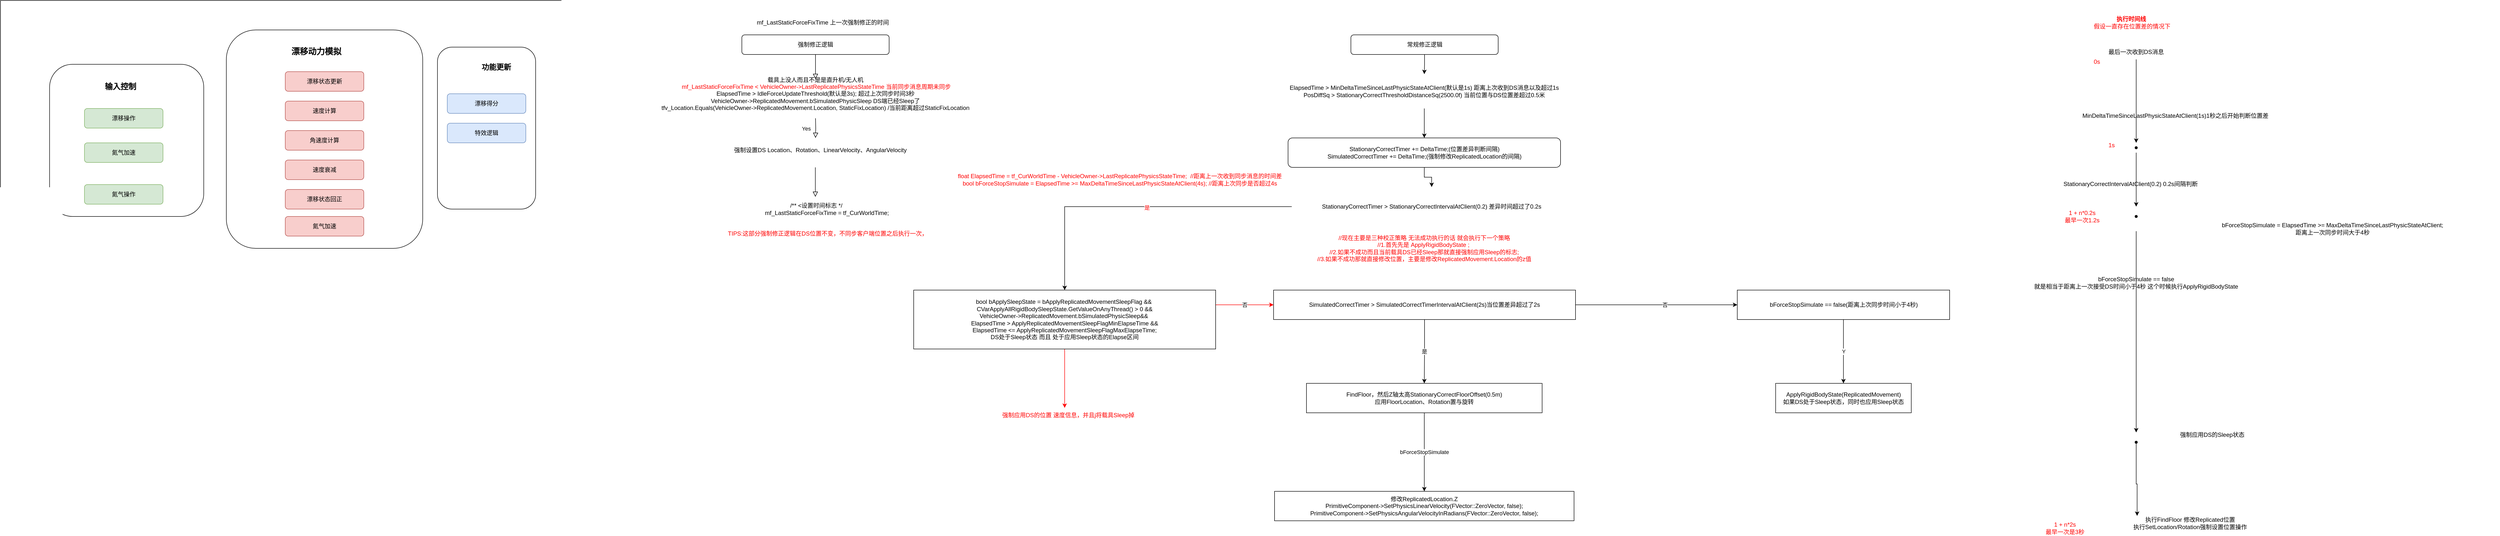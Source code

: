 <mxfile version="23.1.5" type="github">
  <diagram id="C5RBs43oDa-KdzZeNtuy" name="Page-1">
    <mxGraphModel dx="3382" dy="922" grid="1" gridSize="10" guides="1" tooltips="1" connect="1" arrows="1" fold="1" page="1" pageScale="1" pageWidth="827" pageHeight="1169" math="0" shadow="0">
      <root>
        <mxCell id="WIyWlLk6GJQsqaUBKTNV-0" />
        <mxCell id="WIyWlLk6GJQsqaUBKTNV-1" parent="WIyWlLk6GJQsqaUBKTNV-0" />
        <mxCell id="GNkCS1UNEGkre5iK-5ni-20" value="" style="rounded=0;whiteSpace=wrap;html=1;" vertex="1" parent="WIyWlLk6GJQsqaUBKTNV-1">
          <mxGeometry x="-1440" y="10" width="1260" height="600" as="geometry" />
        </mxCell>
        <mxCell id="WIyWlLk6GJQsqaUBKTNV-2" value="" style="rounded=0;html=1;jettySize=auto;orthogonalLoop=1;fontSize=11;endArrow=block;endFill=0;endSize=8;strokeWidth=1;shadow=0;labelBackgroundColor=none;edgeStyle=orthogonalEdgeStyle;" parent="WIyWlLk6GJQsqaUBKTNV-1" source="WIyWlLk6GJQsqaUBKTNV-3" edge="1">
          <mxGeometry relative="1" as="geometry">
            <mxPoint x="220" y="170" as="targetPoint" />
          </mxGeometry>
        </mxCell>
        <mxCell id="WIyWlLk6GJQsqaUBKTNV-3" value="强制修正逻辑" style="rounded=1;whiteSpace=wrap;html=1;fontSize=12;glass=0;strokeWidth=1;shadow=0;" parent="WIyWlLk6GJQsqaUBKTNV-1" vertex="1">
          <mxGeometry x="70" y="80" width="300" height="40" as="geometry" />
        </mxCell>
        <mxCell id="WIyWlLk6GJQsqaUBKTNV-4" value="Yes" style="rounded=0;html=1;jettySize=auto;orthogonalLoop=1;fontSize=11;endArrow=block;endFill=0;endSize=8;strokeWidth=1;shadow=0;labelBackgroundColor=none;edgeStyle=orthogonalEdgeStyle;" parent="WIyWlLk6GJQsqaUBKTNV-1" edge="1">
          <mxGeometry y="20" relative="1" as="geometry">
            <mxPoint as="offset" />
            <mxPoint x="220" y="250" as="sourcePoint" />
            <mxPoint x="220" y="290" as="targetPoint" />
          </mxGeometry>
        </mxCell>
        <mxCell id="WIyWlLk6GJQsqaUBKTNV-8" value="" style="rounded=0;html=1;jettySize=auto;orthogonalLoop=1;fontSize=11;endArrow=block;endFill=0;endSize=8;strokeWidth=1;shadow=0;labelBackgroundColor=none;edgeStyle=orthogonalEdgeStyle;" parent="WIyWlLk6GJQsqaUBKTNV-1" edge="1">
          <mxGeometry x="0.333" y="20" relative="1" as="geometry">
            <mxPoint as="offset" />
            <mxPoint x="219.71" y="350" as="sourcePoint" />
            <mxPoint x="219.71" y="410" as="targetPoint" />
          </mxGeometry>
        </mxCell>
        <mxCell id="9Tid-Hz9NfJKpIZ19I31-0" value="&lt;span&gt; &lt;/span&gt;&lt;font color=&quot;#ff0000&quot;&gt;float ElapsedTime = tf_CurWorldTime - VehicleOwner-&amp;gt;LastReplicatePhysicsStateTime;&amp;nbsp; //距离上一次收到同步消息的时间差&lt;br&gt;&lt;span&gt; &lt;/span&gt;bool bForceStopSimulate = ElapsedTime &amp;gt;= MaxDeltaTimeSinceLastPhysicStateAtClient(4s); //距离上次同步是否超过4s&lt;/font&gt;" style="text;html=1;strokeColor=none;fillColor=none;align=center;verticalAlign=middle;whiteSpace=wrap;rounded=0;" parent="WIyWlLk6GJQsqaUBKTNV-1" vertex="1">
          <mxGeometry x="370" y="360" width="940" height="30" as="geometry" />
        </mxCell>
        <mxCell id="9Tid-Hz9NfJKpIZ19I31-1" value="mf_LastStaticForceFixTime 上一次强制修正的时间" style="text;html=1;strokeColor=none;fillColor=none;align=center;verticalAlign=middle;whiteSpace=wrap;rounded=0;" parent="WIyWlLk6GJQsqaUBKTNV-1" vertex="1">
          <mxGeometry x="40" y="40" width="390" height="30" as="geometry" />
        </mxCell>
        <mxCell id="9Tid-Hz9NfJKpIZ19I31-2" value="载具上没人而且不是是直升机/无人机&lt;br&gt;&lt;font color=&quot;#ff0000&quot;&gt;&amp;nbsp;mf_LastStaticForceFixTime &amp;lt; VehicleOwner-&amp;gt;LastReplicatePhysicsStateTime 当前同步消息周期未同步&lt;/font&gt;&lt;br&gt;ElapsedTime &amp;gt; IdleForceUpdateThreshold(默认是3s); 超过上次同步时间3秒&lt;br&gt;VehicleOwner-&amp;gt;ReplicatedMovement.bSimulatedPhysicSleep DS端已经Sleep了&lt;br&gt;tfv_Location.Equals(VehicleOwner-&amp;gt;ReplicatedMovement.Location, StaticFixLocation) /当前距离超过StaticFixLocation" style="text;html=1;strokeColor=none;fillColor=none;align=center;verticalAlign=middle;whiteSpace=wrap;rounded=0;" parent="WIyWlLk6GJQsqaUBKTNV-1" vertex="1">
          <mxGeometry x="-150" y="160" width="740" height="80" as="geometry" />
        </mxCell>
        <mxCell id="9Tid-Hz9NfJKpIZ19I31-4" value="强制设置DS Location、Rotation、LinearVelocity、AngularVelocity" style="text;html=1;strokeColor=none;fillColor=none;align=center;verticalAlign=middle;whiteSpace=wrap;rounded=0;" parent="WIyWlLk6GJQsqaUBKTNV-1" vertex="1">
          <mxGeometry x="10" y="300" width="440" height="30" as="geometry" />
        </mxCell>
        <mxCell id="9Tid-Hz9NfJKpIZ19I31-5" value="&lt;div&gt;&amp;nbsp; &amp;nbsp; &amp;nbsp; &amp;nbsp;/**&lt;span&gt; &lt;/span&gt;&amp;lt;设置时间标志 */&lt;/div&gt;&lt;div&gt;&amp;nbsp; &amp;nbsp; &amp;nbsp; &amp;nbsp; &amp;nbsp; &amp;nbsp; &amp;nbsp; &amp;nbsp; &amp;nbsp; &amp;nbsp; mf_LastStaticForceFixTime = tf_CurWorldTime;&lt;/div&gt;" style="text;html=1;strokeColor=none;fillColor=none;align=center;verticalAlign=middle;whiteSpace=wrap;rounded=0;" parent="WIyWlLk6GJQsqaUBKTNV-1" vertex="1">
          <mxGeometry y="420" width="420" height="30" as="geometry" />
        </mxCell>
        <mxCell id="9Tid-Hz9NfJKpIZ19I31-6" value="&lt;font color=&quot;#ff0000&quot;&gt;TIPS:这部分强制修正逻辑在DS位置不变，不同步客户端位置之后执行一次，&lt;/font&gt;" style="text;html=1;strokeColor=none;fillColor=none;align=center;verticalAlign=middle;whiteSpace=wrap;rounded=0;" parent="WIyWlLk6GJQsqaUBKTNV-1" vertex="1">
          <mxGeometry x="-40" y="470" width="570" height="30" as="geometry" />
        </mxCell>
        <mxCell id="vx1GTUyJyXZeUmgupxp1-21" style="edgeStyle=orthogonalEdgeStyle;rounded=0;orthogonalLoop=1;jettySize=auto;html=1;" parent="WIyWlLk6GJQsqaUBKTNV-1" source="vx1GTUyJyXZeUmgupxp1-0" target="vx1GTUyJyXZeUmgupxp1-6" edge="1">
          <mxGeometry relative="1" as="geometry" />
        </mxCell>
        <mxCell id="vx1GTUyJyXZeUmgupxp1-0" value="ElapsedTime &amp;gt; MinDeltaTimeSinceLastPhysicStateAtClient(默认是1s) 距离上次收到DS消息以及超过1s&lt;br&gt;PosDiffSq &amp;gt; StationaryCorrectThresholdDistanceSq(2500.0f) 当前位置与DS位置差超过0.5米" style="text;html=1;strokeColor=none;fillColor=none;align=center;verticalAlign=middle;whiteSpace=wrap;rounded=0;" parent="WIyWlLk6GJQsqaUBKTNV-1" vertex="1">
          <mxGeometry x="1160" y="160" width="600" height="70" as="geometry" />
        </mxCell>
        <mxCell id="vx1GTUyJyXZeUmgupxp1-23" style="edgeStyle=orthogonalEdgeStyle;rounded=0;orthogonalLoop=1;jettySize=auto;html=1;" parent="WIyWlLk6GJQsqaUBKTNV-1" source="vx1GTUyJyXZeUmgupxp1-1" target="vx1GTUyJyXZeUmgupxp1-0" edge="1">
          <mxGeometry relative="1" as="geometry" />
        </mxCell>
        <mxCell id="vx1GTUyJyXZeUmgupxp1-1" value="常规修正逻辑" style="rounded=1;whiteSpace=wrap;html=1;fontSize=12;glass=0;strokeWidth=1;shadow=0;" parent="WIyWlLk6GJQsqaUBKTNV-1" vertex="1">
          <mxGeometry x="1310.5" y="80" width="300" height="40" as="geometry" />
        </mxCell>
        <mxCell id="vx1GTUyJyXZeUmgupxp1-49" style="edgeStyle=orthogonalEdgeStyle;rounded=0;orthogonalLoop=1;jettySize=auto;html=1;exitX=0;exitY=0.5;exitDx=0;exitDy=0;entryX=0.5;entryY=0;entryDx=0;entryDy=0;fontColor=#000000;" parent="WIyWlLk6GJQsqaUBKTNV-1" source="vx1GTUyJyXZeUmgupxp1-4" target="vx1GTUyJyXZeUmgupxp1-48" edge="1">
          <mxGeometry relative="1" as="geometry" />
        </mxCell>
        <mxCell id="vx1GTUyJyXZeUmgupxp1-50" value="是" style="edgeLabel;html=1;align=center;verticalAlign=middle;resizable=0;points=[];fontColor=#FF0000;" parent="vx1GTUyJyXZeUmgupxp1-49" vertex="1" connectable="0">
          <mxGeometry x="-0.064" y="2" relative="1" as="geometry">
            <mxPoint x="1" as="offset" />
          </mxGeometry>
        </mxCell>
        <mxCell id="vx1GTUyJyXZeUmgupxp1-4" value="StationaryCorrectTimer &amp;gt; StationaryCorrectIntervalAtClient(0.2) 差异时间超过了0.2s" style="text;html=1;strokeColor=none;fillColor=none;align=center;verticalAlign=middle;whiteSpace=wrap;rounded=0;" parent="WIyWlLk6GJQsqaUBKTNV-1" vertex="1">
          <mxGeometry x="1190" y="390" width="570" height="80" as="geometry" />
        </mxCell>
        <mxCell id="vx1GTUyJyXZeUmgupxp1-22" style="edgeStyle=orthogonalEdgeStyle;rounded=0;orthogonalLoop=1;jettySize=auto;html=1;exitX=0.5;exitY=1;exitDx=0;exitDy=0;" parent="WIyWlLk6GJQsqaUBKTNV-1" source="vx1GTUyJyXZeUmgupxp1-6" target="vx1GTUyJyXZeUmgupxp1-4" edge="1">
          <mxGeometry relative="1" as="geometry" />
        </mxCell>
        <mxCell id="vx1GTUyJyXZeUmgupxp1-6" value="&lt;div&gt;&lt;span&gt;  &lt;/span&gt;StationaryCorrectTimer += DeltaTime;(位置差异判断间隔)&lt;/div&gt;&lt;div&gt;&lt;span&gt;    &lt;/span&gt;SimulatedCorrectTimer += DeltaTime;(强制修改ReplicatedLocation的间隔)&lt;/div&gt;" style="rounded=1;whiteSpace=wrap;html=1;" parent="WIyWlLk6GJQsqaUBKTNV-1" vertex="1">
          <mxGeometry x="1182.5" y="290" width="555" height="60" as="geometry" />
        </mxCell>
        <mxCell id="vx1GTUyJyXZeUmgupxp1-11" value="是" style="edgeStyle=orthogonalEdgeStyle;rounded=0;orthogonalLoop=1;jettySize=auto;html=1;" parent="WIyWlLk6GJQsqaUBKTNV-1" source="vx1GTUyJyXZeUmgupxp1-7" target="vx1GTUyJyXZeUmgupxp1-10" edge="1">
          <mxGeometry relative="1" as="geometry" />
        </mxCell>
        <mxCell id="vx1GTUyJyXZeUmgupxp1-17" value="" style="edgeStyle=orthogonalEdgeStyle;rounded=0;orthogonalLoop=1;jettySize=auto;html=1;" parent="WIyWlLk6GJQsqaUBKTNV-1" source="vx1GTUyJyXZeUmgupxp1-7" target="vx1GTUyJyXZeUmgupxp1-16" edge="1">
          <mxGeometry relative="1" as="geometry" />
        </mxCell>
        <mxCell id="vx1GTUyJyXZeUmgupxp1-18" value="否" style="edgeLabel;html=1;align=center;verticalAlign=middle;resizable=0;points=[];" parent="vx1GTUyJyXZeUmgupxp1-17" vertex="1" connectable="0">
          <mxGeometry x="0.118" y="-3" relative="1" as="geometry">
            <mxPoint x="-2" y="-3" as="offset" />
          </mxGeometry>
        </mxCell>
        <mxCell id="vx1GTUyJyXZeUmgupxp1-7" value="SimulatedCorrectTimer &amp;gt; SimulatedCorrectTimerIntervalAtClient(2s)当位置差异超过了2s" style="whiteSpace=wrap;html=1;" parent="WIyWlLk6GJQsqaUBKTNV-1" vertex="1">
          <mxGeometry x="1153" y="600" width="615" height="60" as="geometry" />
        </mxCell>
        <mxCell id="vx1GTUyJyXZeUmgupxp1-15" value="bForceStopSimulate" style="edgeStyle=orthogonalEdgeStyle;rounded=0;orthogonalLoop=1;jettySize=auto;html=1;" parent="WIyWlLk6GJQsqaUBKTNV-1" source="vx1GTUyJyXZeUmgupxp1-10" target="vx1GTUyJyXZeUmgupxp1-14" edge="1">
          <mxGeometry relative="1" as="geometry" />
        </mxCell>
        <mxCell id="vx1GTUyJyXZeUmgupxp1-10" value="FindFloor，然后Z轴太高StationaryCorrectFloorOffset(0.5m)&lt;br&gt;应用FloorLocation、Rotation置与旋转&lt;br&gt;" style="whiteSpace=wrap;html=1;" parent="WIyWlLk6GJQsqaUBKTNV-1" vertex="1">
          <mxGeometry x="1220" y="790" width="480" height="60" as="geometry" />
        </mxCell>
        <mxCell id="vx1GTUyJyXZeUmgupxp1-14" value="修改ReplicatedLocation.Z&lt;br&gt;&lt;div&gt;&lt;span&gt;        &lt;/span&gt;PrimitiveComponent-&amp;gt;SetPhysicsLinearVelocity(FVector::ZeroVector, false);&lt;/div&gt;&lt;div&gt;&lt;span&gt;        &lt;/span&gt;PrimitiveComponent-&amp;gt;SetPhysicsAngularVelocityInRadians(FVector::ZeroVector, false);&lt;/div&gt;" style="whiteSpace=wrap;html=1;" parent="WIyWlLk6GJQsqaUBKTNV-1" vertex="1">
          <mxGeometry x="1155" y="1010" width="610" height="60" as="geometry" />
        </mxCell>
        <mxCell id="vx1GTUyJyXZeUmgupxp1-20" value="Y" style="edgeStyle=orthogonalEdgeStyle;rounded=0;orthogonalLoop=1;jettySize=auto;html=1;" parent="WIyWlLk6GJQsqaUBKTNV-1" source="vx1GTUyJyXZeUmgupxp1-16" target="vx1GTUyJyXZeUmgupxp1-19" edge="1">
          <mxGeometry relative="1" as="geometry" />
        </mxCell>
        <mxCell id="vx1GTUyJyXZeUmgupxp1-16" value="bForceStopSimulate == false(距离上次同步时间小于4秒)" style="whiteSpace=wrap;html=1;" parent="WIyWlLk6GJQsqaUBKTNV-1" vertex="1">
          <mxGeometry x="2097.5" y="600" width="432.5" height="60" as="geometry" />
        </mxCell>
        <mxCell id="vx1GTUyJyXZeUmgupxp1-19" value="ApplyRigidBodyState(ReplicatedMovement)&lt;br&gt;如果DS处于Sleep状态，同时也应用Sleep状态" style="whiteSpace=wrap;html=1;" parent="WIyWlLk6GJQsqaUBKTNV-1" vertex="1">
          <mxGeometry x="2175.63" y="790" width="276.25" height="60" as="geometry" />
        </mxCell>
        <mxCell id="vx1GTUyJyXZeUmgupxp1-26" style="edgeStyle=orthogonalEdgeStyle;rounded=0;orthogonalLoop=1;jettySize=auto;html=1;fontColor=#000000;" parent="WIyWlLk6GJQsqaUBKTNV-1" source="vx1GTUyJyXZeUmgupxp1-25" edge="1">
          <mxGeometry relative="1" as="geometry">
            <mxPoint x="2910" y="300" as="targetPoint" />
          </mxGeometry>
        </mxCell>
        <mxCell id="vx1GTUyJyXZeUmgupxp1-25" value="&lt;font color=&quot;#000000&quot;&gt;最后一次收到DS消息&lt;/font&gt;" style="text;html=1;strokeColor=none;fillColor=none;align=center;verticalAlign=middle;whiteSpace=wrap;rounded=0;fontColor=#FF0000;" parent="WIyWlLk6GJQsqaUBKTNV-1" vertex="1">
          <mxGeometry x="2810" y="100" width="200" height="30" as="geometry" />
        </mxCell>
        <mxCell id="vx1GTUyJyXZeUmgupxp1-27" value="MinDeltaTimeSinceLastPhysicStateAtClient(1s)1秒之后开始判断位置差" style="text;html=1;strokeColor=none;fillColor=none;align=center;verticalAlign=middle;whiteSpace=wrap;rounded=0;fontColor=#000000;" parent="WIyWlLk6GJQsqaUBKTNV-1" vertex="1">
          <mxGeometry x="2630" y="230" width="720" height="30" as="geometry" />
        </mxCell>
        <mxCell id="vx1GTUyJyXZeUmgupxp1-28" value="&lt;font color=&quot;#ff0000&quot;&gt;&lt;b&gt;执行时间线&lt;/b&gt;&lt;br&gt;&amp;nbsp;假设一直存在位置差的情况下&lt;/font&gt;" style="text;html=1;strokeColor=none;fillColor=none;align=center;verticalAlign=middle;whiteSpace=wrap;rounded=0;fontColor=#000000;" parent="WIyWlLk6GJQsqaUBKTNV-1" vertex="1">
          <mxGeometry x="2675" y="40" width="450" height="30" as="geometry" />
        </mxCell>
        <mxCell id="vx1GTUyJyXZeUmgupxp1-29" value="1s" style="text;html=1;strokeColor=none;fillColor=none;align=center;verticalAlign=middle;whiteSpace=wrap;rounded=0;fontColor=#FF0000;" parent="WIyWlLk6GJQsqaUBKTNV-1" vertex="1">
          <mxGeometry x="2830" y="290" width="60" height="30" as="geometry" />
        </mxCell>
        <mxCell id="vx1GTUyJyXZeUmgupxp1-32" style="edgeStyle=orthogonalEdgeStyle;rounded=0;orthogonalLoop=1;jettySize=auto;html=1;fontColor=#FF0000;" parent="WIyWlLk6GJQsqaUBKTNV-1" edge="1">
          <mxGeometry relative="1" as="geometry">
            <mxPoint x="2910" y="430" as="targetPoint" />
            <mxPoint x="2910" y="320" as="sourcePoint" />
            <Array as="points">
              <mxPoint x="2910" y="410" />
              <mxPoint x="2910" y="410" />
            </Array>
          </mxGeometry>
        </mxCell>
        <mxCell id="vx1GTUyJyXZeUmgupxp1-30" value="" style="shape=waypoint;sketch=0;fillStyle=solid;size=6;pointerEvents=1;points=[];fillColor=none;resizable=0;rotatable=0;perimeter=centerPerimeter;snapToPoint=1;fontColor=#FF0000;" parent="WIyWlLk6GJQsqaUBKTNV-1" vertex="1">
          <mxGeometry x="2890" y="290" width="40" height="40" as="geometry" />
        </mxCell>
        <mxCell id="vx1GTUyJyXZeUmgupxp1-33" value="&lt;font color=&quot;#000000&quot;&gt;StationaryCorrectIntervalAtClient(0.2) 0.2s间隔判断&lt;/font&gt;" style="text;whiteSpace=wrap;html=1;fontColor=#FF0000;" parent="WIyWlLk6GJQsqaUBKTNV-1" vertex="1">
          <mxGeometry x="2760" y="370" width="350" height="30" as="geometry" />
        </mxCell>
        <mxCell id="vx1GTUyJyXZeUmgupxp1-40" style="edgeStyle=orthogonalEdgeStyle;rounded=0;orthogonalLoop=1;jettySize=auto;html=1;fontColor=#000000;" parent="WIyWlLk6GJQsqaUBKTNV-1" edge="1">
          <mxGeometry relative="1" as="geometry">
            <mxPoint x="2910" y="890" as="targetPoint" />
            <mxPoint x="2910" y="480" as="sourcePoint" />
            <Array as="points">
              <mxPoint x="2910" y="590" />
              <mxPoint x="2910" y="590" />
            </Array>
          </mxGeometry>
        </mxCell>
        <mxCell id="vx1GTUyJyXZeUmgupxp1-36" value="" style="shape=waypoint;sketch=0;fillStyle=solid;size=6;pointerEvents=1;points=[];fillColor=none;resizable=0;rotatable=0;perimeter=centerPerimeter;snapToPoint=1;fontColor=#FF0000;" parent="WIyWlLk6GJQsqaUBKTNV-1" vertex="1">
          <mxGeometry x="2890" y="430" width="40" height="40" as="geometry" />
        </mxCell>
        <mxCell id="vx1GTUyJyXZeUmgupxp1-37" value="1 + n*0.2s&lt;br&gt;最早一次1.2s" style="text;html=1;strokeColor=none;fillColor=none;align=center;verticalAlign=middle;whiteSpace=wrap;rounded=0;fontColor=#FF0000;" parent="WIyWlLk6GJQsqaUBKTNV-1" vertex="1">
          <mxGeometry x="2730" y="425" width="140" height="50" as="geometry" />
        </mxCell>
        <mxCell id="vx1GTUyJyXZeUmgupxp1-38" value="bForceStopSimulate = ElapsedTime &amp;gt;= MaxDeltaTimeSinceLastPhysicStateAtClient;&lt;br&gt;距离上一次同步时间大于4秒" style="text;html=1;strokeColor=none;fillColor=none;align=center;verticalAlign=middle;whiteSpace=wrap;rounded=0;fontColor=#000000;" parent="WIyWlLk6GJQsqaUBKTNV-1" vertex="1">
          <mxGeometry x="2970" y="460" width="680" height="30" as="geometry" />
        </mxCell>
        <mxCell id="vx1GTUyJyXZeUmgupxp1-41" value="1 + n*2s&lt;br&gt;最早一次是3秒" style="text;html=1;strokeColor=none;fillColor=none;align=center;verticalAlign=middle;whiteSpace=wrap;rounded=0;fontColor=#FF0000;" parent="WIyWlLk6GJQsqaUBKTNV-1" vertex="1">
          <mxGeometry x="2700" y="1070" width="130" height="30" as="geometry" />
        </mxCell>
        <mxCell id="vx1GTUyJyXZeUmgupxp1-42" value="bForceStopSimulate == false &lt;br&gt;就是相当于距离上一次接受DS时间小于4秒 这个时候执行ApplyRigidBodyState" style="text;html=1;strokeColor=none;fillColor=none;align=center;verticalAlign=middle;whiteSpace=wrap;rounded=0;fontColor=#000000;" parent="WIyWlLk6GJQsqaUBKTNV-1" vertex="1">
          <mxGeometry x="2695" y="570" width="430" height="30" as="geometry" />
        </mxCell>
        <mxCell id="vx1GTUyJyXZeUmgupxp1-43" value="执行FindFloor 修改Replicated位置&lt;br&gt;执行SetLocation/Rotation强制设置位置操作" style="text;html=1;strokeColor=none;fillColor=none;align=center;verticalAlign=middle;whiteSpace=wrap;rounded=0;fontColor=#000000;" parent="WIyWlLk6GJQsqaUBKTNV-1" vertex="1">
          <mxGeometry x="2850" y="1060" width="340" height="30" as="geometry" />
        </mxCell>
        <mxCell id="vx1GTUyJyXZeUmgupxp1-44" value="0s" style="text;html=1;strokeColor=none;fillColor=none;align=center;verticalAlign=middle;whiteSpace=wrap;rounded=0;fontColor=#FF0000;" parent="WIyWlLk6GJQsqaUBKTNV-1" vertex="1">
          <mxGeometry x="2800" y="120" width="60" height="30" as="geometry" />
        </mxCell>
        <mxCell id="vx1GTUyJyXZeUmgupxp1-46" style="edgeStyle=orthogonalEdgeStyle;rounded=0;orthogonalLoop=1;jettySize=auto;html=1;entryX=0.182;entryY=0;entryDx=0;entryDy=0;entryPerimeter=0;fontColor=#000000;" parent="WIyWlLk6GJQsqaUBKTNV-1" source="vx1GTUyJyXZeUmgupxp1-45" target="vx1GTUyJyXZeUmgupxp1-43" edge="1">
          <mxGeometry relative="1" as="geometry" />
        </mxCell>
        <mxCell id="vx1GTUyJyXZeUmgupxp1-45" value="" style="shape=waypoint;sketch=0;fillStyle=solid;size=6;pointerEvents=1;points=[];fillColor=none;resizable=0;rotatable=0;perimeter=centerPerimeter;snapToPoint=1;fontColor=#FF0000;" parent="WIyWlLk6GJQsqaUBKTNV-1" vertex="1">
          <mxGeometry x="2890" y="890" width="40" height="40" as="geometry" />
        </mxCell>
        <mxCell id="vx1GTUyJyXZeUmgupxp1-47" value="强制应用DS的Sleep状态" style="text;html=1;strokeColor=none;fillColor=none;align=center;verticalAlign=middle;whiteSpace=wrap;rounded=0;fontColor=#000000;" parent="WIyWlLk6GJQsqaUBKTNV-1" vertex="1">
          <mxGeometry x="2850" y="880" width="430" height="30" as="geometry" />
        </mxCell>
        <mxCell id="vx1GTUyJyXZeUmgupxp1-51" value="否" style="edgeStyle=orthogonalEdgeStyle;rounded=0;orthogonalLoop=1;jettySize=auto;html=1;exitX=1;exitY=0.25;exitDx=0;exitDy=0;entryX=0;entryY=0.5;entryDx=0;entryDy=0;fontColor=#000000;strokeColor=#FF0000;" parent="WIyWlLk6GJQsqaUBKTNV-1" source="vx1GTUyJyXZeUmgupxp1-48" target="vx1GTUyJyXZeUmgupxp1-7" edge="1">
          <mxGeometry relative="1" as="geometry" />
        </mxCell>
        <mxCell id="vx1GTUyJyXZeUmgupxp1-54" style="edgeStyle=orthogonalEdgeStyle;rounded=0;orthogonalLoop=1;jettySize=auto;html=1;fontColor=#FF0000;strokeColor=#FF0000;" parent="WIyWlLk6GJQsqaUBKTNV-1" source="vx1GTUyJyXZeUmgupxp1-48" edge="1">
          <mxGeometry relative="1" as="geometry">
            <mxPoint x="727.5" y="840" as="targetPoint" />
          </mxGeometry>
        </mxCell>
        <mxCell id="vx1GTUyJyXZeUmgupxp1-48" value="&lt;div&gt;&lt;span&gt;   &lt;/span&gt;bool bApplySleepState = bApplyReplicatedMovementSleepFlag &amp;amp;&amp;amp;&amp;nbsp;&lt;/div&gt;&lt;div&gt;&lt;span&gt;     &lt;/span&gt;CVarApplyAllRigidBodySleepState.GetValueOnAnyThread() &amp;gt; 0 &amp;amp;&amp;amp;&lt;/div&gt;&lt;div&gt;&lt;span&gt;     &lt;/span&gt; VehicleOwner-&amp;gt;ReplicatedMovement.bSimulatedPhysicSleep&amp;amp;&amp;amp;&amp;nbsp;&lt;/div&gt;&lt;div&gt;&lt;span&gt;     &lt;/span&gt;ElapsedTime &amp;gt; ApplyReplicatedMovementSleepFlagMinElapseTime &amp;amp;&amp;amp;&lt;/div&gt;&lt;div&gt;&lt;span&gt;      &lt;/span&gt;ElapsedTime &amp;lt;= ApplyReplicatedMovementSleepFlagMaxElapseTime;&lt;/div&gt;&lt;div&gt;DS处于Sleep状态 而且 处于应用Sleep状态的Elapse区间&lt;/div&gt;" style="whiteSpace=wrap;html=1;" parent="WIyWlLk6GJQsqaUBKTNV-1" vertex="1">
          <mxGeometry x="420" y="600" width="615" height="120" as="geometry" />
        </mxCell>
        <mxCell id="vx1GTUyJyXZeUmgupxp1-52" value="&lt;div&gt;&lt;span&gt; &lt;/span&gt;//现在主要是三种校正策略 无法成功执行的话 就会执行下一个策略&lt;/div&gt;&lt;div&gt;&lt;span&gt;     &lt;/span&gt;//1.首先先是 ApplyRigidBodyState ;&amp;nbsp;&lt;/div&gt;&lt;div&gt;&lt;span&gt;     &lt;/span&gt;//2.如果不成功而且当前载具DS已经Sleep那就直接强制应用Sleep的标志;&lt;/div&gt;&lt;div&gt;&lt;span&gt;     &lt;/span&gt;//3.如果不成功那就直接修改位置，主要是修改ReplicatedMovement.Location的z值&lt;/div&gt;" style="text;html=1;strokeColor=none;fillColor=none;align=center;verticalAlign=middle;whiteSpace=wrap;rounded=0;fontColor=#FF0000;" parent="WIyWlLk6GJQsqaUBKTNV-1" vertex="1">
          <mxGeometry x="1135" y="475" width="650" height="80" as="geometry" />
        </mxCell>
        <mxCell id="vx1GTUyJyXZeUmgupxp1-55" value="强制应用DS的位置 速度信息，并且j将载具Sleep掉" style="text;html=1;strokeColor=none;fillColor=none;align=center;verticalAlign=middle;whiteSpace=wrap;rounded=0;fontColor=#FF0000;" parent="WIyWlLk6GJQsqaUBKTNV-1" vertex="1">
          <mxGeometry x="590" y="840" width="290" height="30" as="geometry" />
        </mxCell>
        <mxCell id="GNkCS1UNEGkre5iK-5ni-1" value="" style="rounded=1;whiteSpace=wrap;html=1;align=center;" vertex="1" parent="WIyWlLk6GJQsqaUBKTNV-1">
          <mxGeometry x="-1340" y="140" width="314" height="310" as="geometry" />
        </mxCell>
        <mxCell id="GNkCS1UNEGkre5iK-5ni-2" value="氮气加速" style="rounded=1;whiteSpace=wrap;html=1;fillColor=#d5e8d4;strokeColor=#82b366;" vertex="1" parent="WIyWlLk6GJQsqaUBKTNV-1">
          <mxGeometry x="-1269" y="300" width="160" height="40" as="geometry" />
        </mxCell>
        <mxCell id="GNkCS1UNEGkre5iK-5ni-4" value="漂移操作" style="rounded=1;whiteSpace=wrap;html=1;fillColor=#d5e8d4;strokeColor=#82b366;" vertex="1" parent="WIyWlLk6GJQsqaUBKTNV-1">
          <mxGeometry x="-1269" y="230" width="160" height="40" as="geometry" />
        </mxCell>
        <mxCell id="GNkCS1UNEGkre5iK-5ni-5" value="氮气操作" style="rounded=1;whiteSpace=wrap;html=1;fillColor=#d5e8d4;strokeColor=#82b366;" vertex="1" parent="WIyWlLk6GJQsqaUBKTNV-1">
          <mxGeometry x="-1269" y="385" width="160" height="40" as="geometry" />
        </mxCell>
        <mxCell id="GNkCS1UNEGkre5iK-5ni-6" value="" style="rounded=1;whiteSpace=wrap;html=1;" vertex="1" parent="WIyWlLk6GJQsqaUBKTNV-1">
          <mxGeometry x="-980" y="70" width="400" height="445" as="geometry" />
        </mxCell>
        <mxCell id="GNkCS1UNEGkre5iK-5ni-7" value="漂移状态更新" style="rounded=1;whiteSpace=wrap;html=1;fillColor=#f8cecc;strokeColor=#b85450;" vertex="1" parent="WIyWlLk6GJQsqaUBKTNV-1">
          <mxGeometry x="-860" y="155" width="160" height="40" as="geometry" />
        </mxCell>
        <mxCell id="GNkCS1UNEGkre5iK-5ni-8" value="速度计算" style="rounded=1;whiteSpace=wrap;html=1;fillColor=#f8cecc;strokeColor=#b85450;" vertex="1" parent="WIyWlLk6GJQsqaUBKTNV-1">
          <mxGeometry x="-860" y="215" width="160" height="40" as="geometry" />
        </mxCell>
        <mxCell id="GNkCS1UNEGkre5iK-5ni-9" value="角速度计算" style="rounded=1;whiteSpace=wrap;html=1;fillColor=#f8cecc;strokeColor=#b85450;" vertex="1" parent="WIyWlLk6GJQsqaUBKTNV-1">
          <mxGeometry x="-860" y="275" width="160" height="40" as="geometry" />
        </mxCell>
        <mxCell id="GNkCS1UNEGkre5iK-5ni-10" value="速度衰减" style="rounded=1;whiteSpace=wrap;html=1;fillColor=#f8cecc;strokeColor=#b85450;" vertex="1" parent="WIyWlLk6GJQsqaUBKTNV-1">
          <mxGeometry x="-860" y="335" width="160" height="40" as="geometry" />
        </mxCell>
        <mxCell id="GNkCS1UNEGkre5iK-5ni-11" value="漂移状态回正" style="rounded=1;whiteSpace=wrap;html=1;fillColor=#f8cecc;strokeColor=#b85450;" vertex="1" parent="WIyWlLk6GJQsqaUBKTNV-1">
          <mxGeometry x="-860" y="395" width="160" height="40" as="geometry" />
        </mxCell>
        <mxCell id="GNkCS1UNEGkre5iK-5ni-12" value="" style="rounded=1;whiteSpace=wrap;html=1;" vertex="1" parent="WIyWlLk6GJQsqaUBKTNV-1">
          <mxGeometry x="-550" y="105" width="200" height="330" as="geometry" />
        </mxCell>
        <mxCell id="GNkCS1UNEGkre5iK-5ni-13" value="&lt;b&gt;&lt;font style=&quot;font-size: 16px;&quot;&gt;输入控制&lt;/font&gt;&lt;/b&gt;" style="text;html=1;align=center;verticalAlign=middle;whiteSpace=wrap;rounded=0;" vertex="1" parent="WIyWlLk6GJQsqaUBKTNV-1">
          <mxGeometry x="-1240" y="170" width="89" height="30" as="geometry" />
        </mxCell>
        <mxCell id="GNkCS1UNEGkre5iK-5ni-14" value="&lt;b&gt;&lt;font style=&quot;font-size: 17px;&quot;&gt;漂移动力模拟&lt;/font&gt;&lt;/b&gt;" style="text;html=1;align=center;verticalAlign=middle;whiteSpace=wrap;rounded=0;" vertex="1" parent="WIyWlLk6GJQsqaUBKTNV-1">
          <mxGeometry x="-850" y="100" width="107" height="30" as="geometry" />
        </mxCell>
        <mxCell id="GNkCS1UNEGkre5iK-5ni-15" value="漂移得分" style="rounded=1;whiteSpace=wrap;html=1;fillColor=#dae8fc;strokeColor=#6c8ebf;" vertex="1" parent="WIyWlLk6GJQsqaUBKTNV-1">
          <mxGeometry x="-530" y="200" width="160" height="40" as="geometry" />
        </mxCell>
        <mxCell id="GNkCS1UNEGkre5iK-5ni-16" value="特效逻辑" style="rounded=1;whiteSpace=wrap;html=1;fillColor=#dae8fc;strokeColor=#6c8ebf;" vertex="1" parent="WIyWlLk6GJQsqaUBKTNV-1">
          <mxGeometry x="-530" y="260" width="160" height="40" as="geometry" />
        </mxCell>
        <mxCell id="GNkCS1UNEGkre5iK-5ni-17" value="&lt;font size=&quot;1&quot; style=&quot;&quot;&gt;&lt;b style=&quot;font-size: 15px;&quot;&gt;功能更新&lt;/b&gt;&lt;/font&gt;" style="text;html=1;align=center;verticalAlign=middle;whiteSpace=wrap;rounded=0;" vertex="1" parent="WIyWlLk6GJQsqaUBKTNV-1">
          <mxGeometry x="-480" y="130" width="100" height="30" as="geometry" />
        </mxCell>
        <mxCell id="GNkCS1UNEGkre5iK-5ni-19" value="氮气加速" style="rounded=1;whiteSpace=wrap;html=1;fillColor=#f8cecc;strokeColor=#b85450;" vertex="1" parent="WIyWlLk6GJQsqaUBKTNV-1">
          <mxGeometry x="-860" y="450" width="160" height="40" as="geometry" />
        </mxCell>
      </root>
    </mxGraphModel>
  </diagram>
</mxfile>
